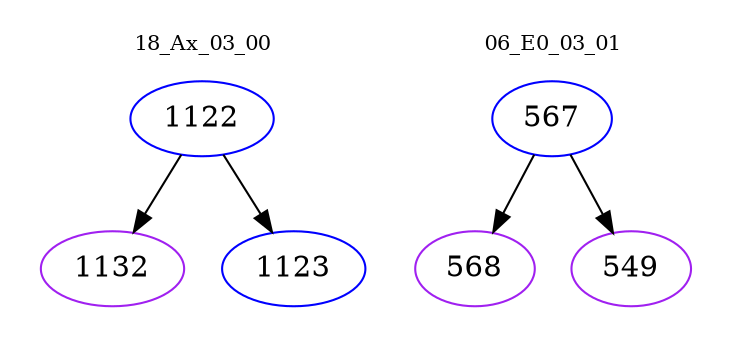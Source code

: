 digraph{
subgraph cluster_0 {
color = white
label = "18_Ax_03_00";
fontsize=10;
T0_1122 [label="1122", color="blue"]
T0_1122 -> T0_1132 [color="black"]
T0_1132 [label="1132", color="purple"]
T0_1122 -> T0_1123 [color="black"]
T0_1123 [label="1123", color="blue"]
}
subgraph cluster_1 {
color = white
label = "06_E0_03_01";
fontsize=10;
T1_567 [label="567", color="blue"]
T1_567 -> T1_568 [color="black"]
T1_568 [label="568", color="purple"]
T1_567 -> T1_549 [color="black"]
T1_549 [label="549", color="purple"]
}
}
